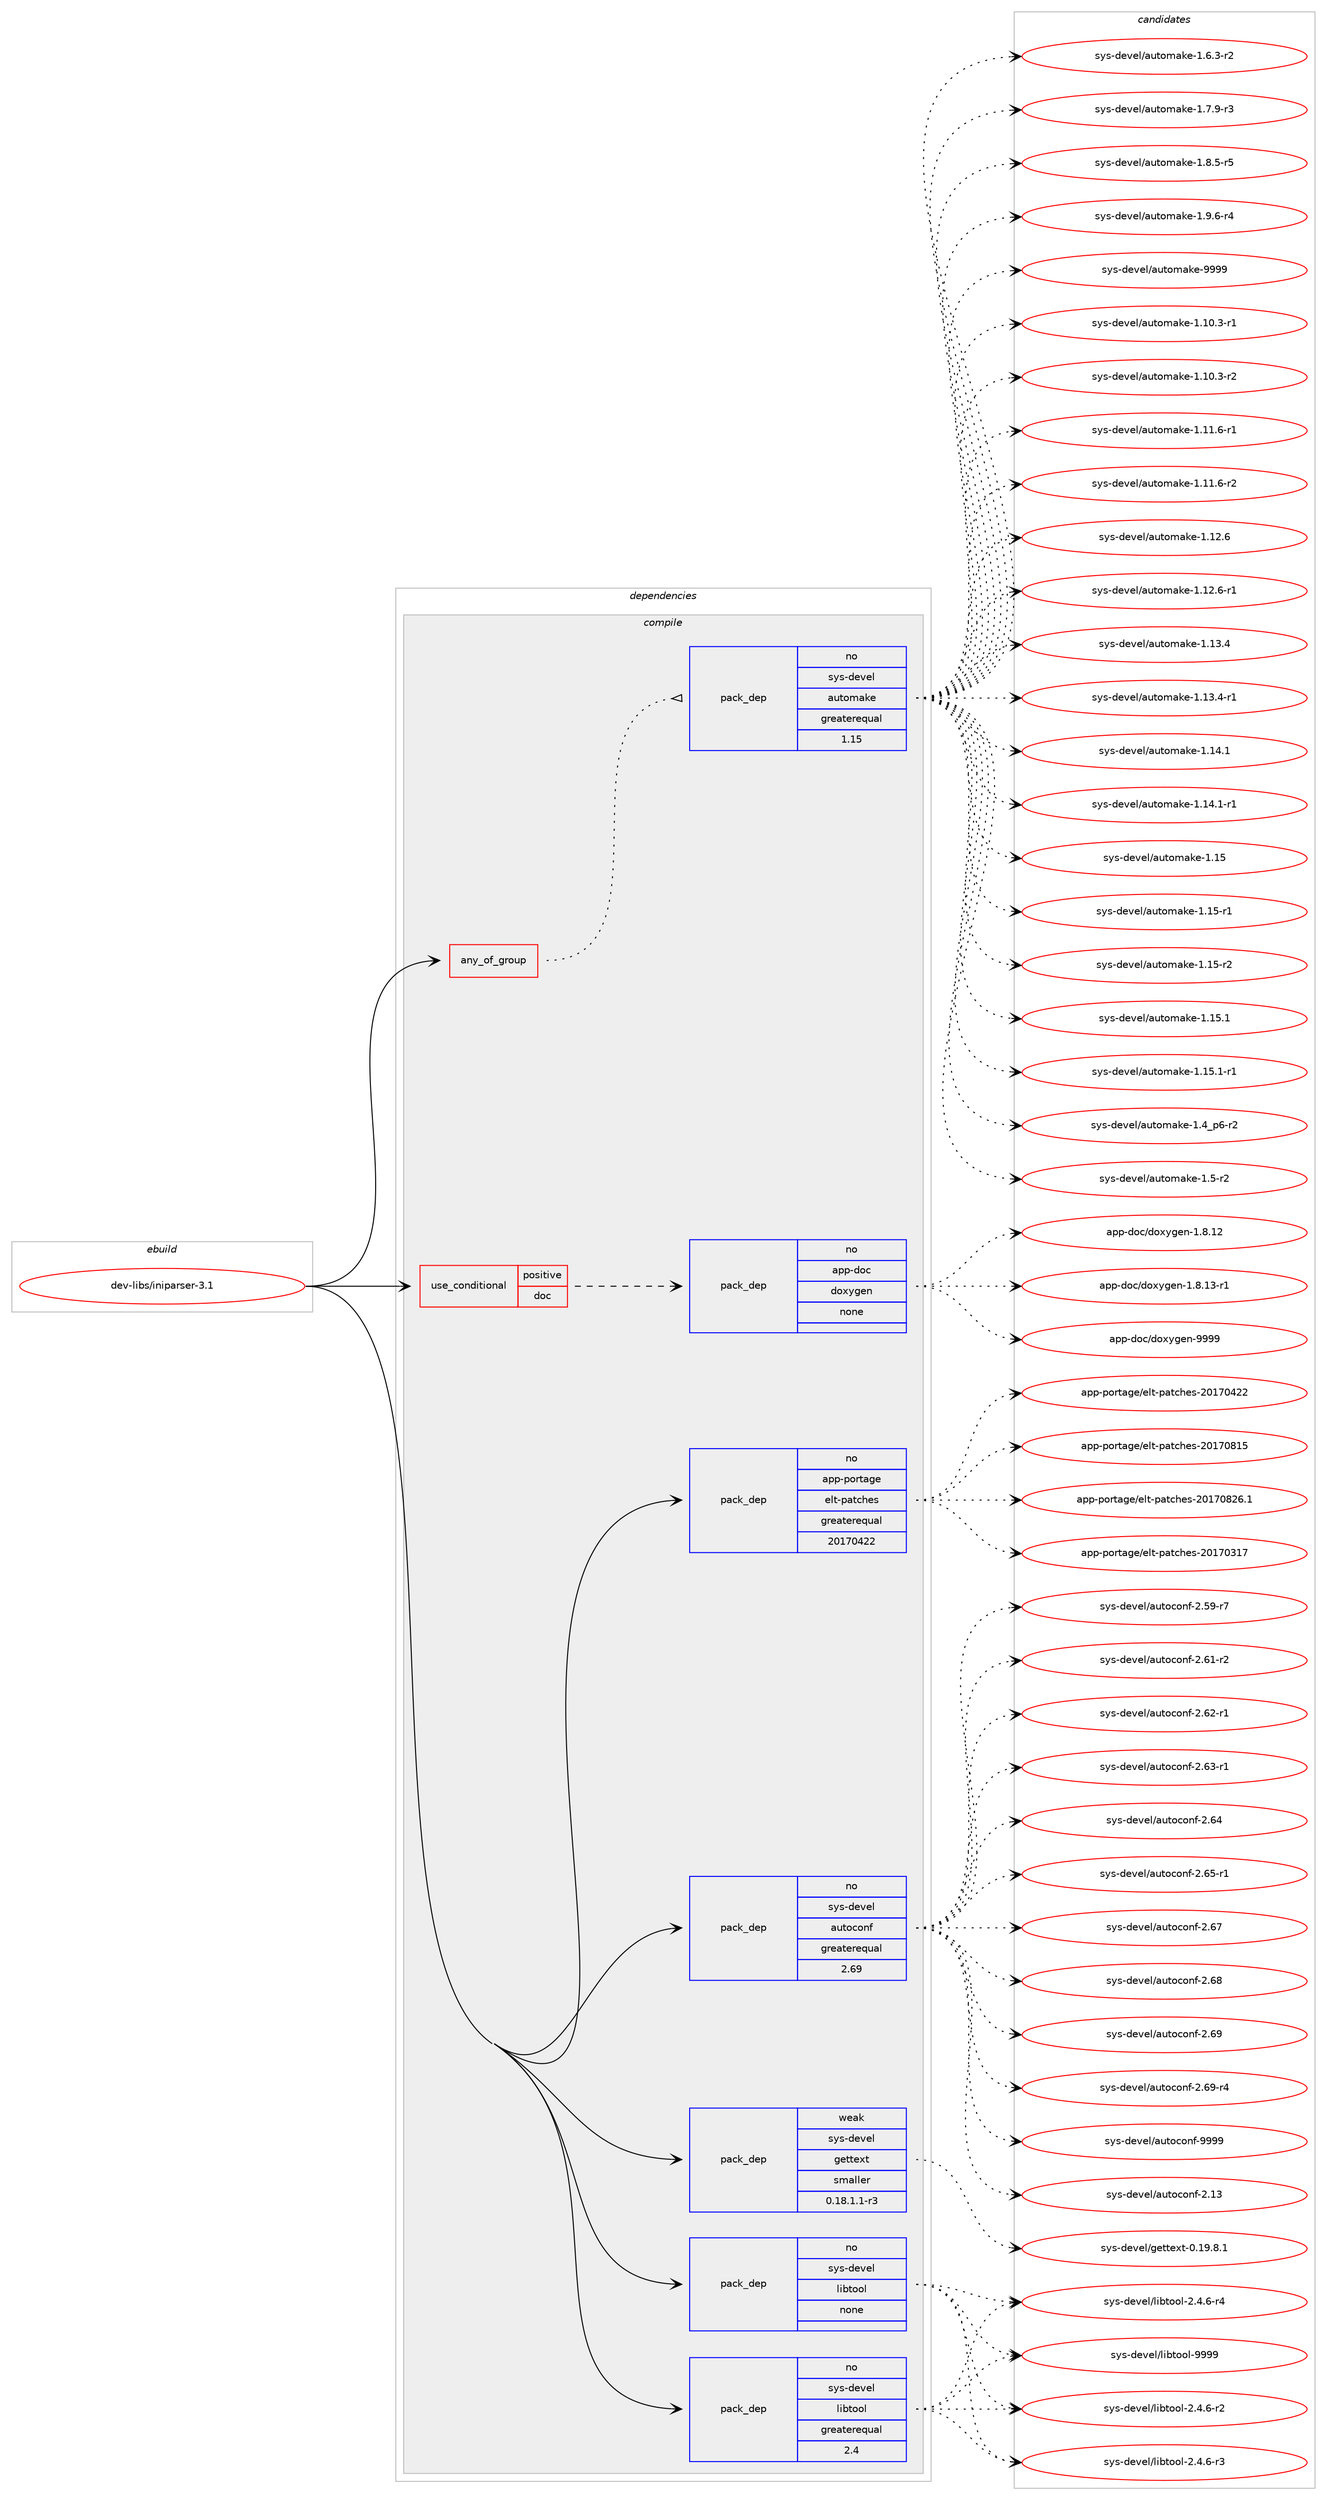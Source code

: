 digraph prolog {

# *************
# Graph options
# *************

newrank=true;
concentrate=true;
compound=true;
graph [rankdir=LR,fontname=Helvetica,fontsize=10,ranksep=1.5];#, ranksep=2.5, nodesep=0.2];
edge  [arrowhead=vee];
node  [fontname=Helvetica,fontsize=10];

# **********
# The ebuild
# **********

subgraph cluster_leftcol {
color=gray;
rank=same;
label=<<i>ebuild</i>>;
id [label="dev-libs/iniparser-3.1", color=red, width=4, href="../dev-libs/iniparser-3.1.svg"];
}

# ****************
# The dependencies
# ****************

subgraph cluster_midcol {
color=gray;
label=<<i>dependencies</i>>;
subgraph cluster_compile {
fillcolor="#eeeeee";
style=filled;
label=<<i>compile</i>>;
subgraph any3266 {
dependency113528 [label=<<TABLE BORDER="0" CELLBORDER="1" CELLSPACING="0" CELLPADDING="4"><TR><TD CELLPADDING="10">any_of_group</TD></TR></TABLE>>, shape=none, color=red];subgraph pack85599 {
dependency113529 [label=<<TABLE BORDER="0" CELLBORDER="1" CELLSPACING="0" CELLPADDING="4" WIDTH="220"><TR><TD ROWSPAN="6" CELLPADDING="30">pack_dep</TD></TR><TR><TD WIDTH="110">no</TD></TR><TR><TD>sys-devel</TD></TR><TR><TD>automake</TD></TR><TR><TD>greaterequal</TD></TR><TR><TD>1.15</TD></TR></TABLE>>, shape=none, color=blue];
}
dependency113528:e -> dependency113529:w [weight=20,style="dotted",arrowhead="oinv"];
}
id:e -> dependency113528:w [weight=20,style="solid",arrowhead="vee"];
subgraph cond24633 {
dependency113530 [label=<<TABLE BORDER="0" CELLBORDER="1" CELLSPACING="0" CELLPADDING="4"><TR><TD ROWSPAN="3" CELLPADDING="10">use_conditional</TD></TR><TR><TD>positive</TD></TR><TR><TD>doc</TD></TR></TABLE>>, shape=none, color=red];
subgraph pack85600 {
dependency113531 [label=<<TABLE BORDER="0" CELLBORDER="1" CELLSPACING="0" CELLPADDING="4" WIDTH="220"><TR><TD ROWSPAN="6" CELLPADDING="30">pack_dep</TD></TR><TR><TD WIDTH="110">no</TD></TR><TR><TD>app-doc</TD></TR><TR><TD>doxygen</TD></TR><TR><TD>none</TD></TR><TR><TD></TD></TR></TABLE>>, shape=none, color=blue];
}
dependency113530:e -> dependency113531:w [weight=20,style="dashed",arrowhead="vee"];
}
id:e -> dependency113530:w [weight=20,style="solid",arrowhead="vee"];
subgraph pack85601 {
dependency113532 [label=<<TABLE BORDER="0" CELLBORDER="1" CELLSPACING="0" CELLPADDING="4" WIDTH="220"><TR><TD ROWSPAN="6" CELLPADDING="30">pack_dep</TD></TR><TR><TD WIDTH="110">no</TD></TR><TR><TD>app-portage</TD></TR><TR><TD>elt-patches</TD></TR><TR><TD>greaterequal</TD></TR><TR><TD>20170422</TD></TR></TABLE>>, shape=none, color=blue];
}
id:e -> dependency113532:w [weight=20,style="solid",arrowhead="vee"];
subgraph pack85602 {
dependency113533 [label=<<TABLE BORDER="0" CELLBORDER="1" CELLSPACING="0" CELLPADDING="4" WIDTH="220"><TR><TD ROWSPAN="6" CELLPADDING="30">pack_dep</TD></TR><TR><TD WIDTH="110">no</TD></TR><TR><TD>sys-devel</TD></TR><TR><TD>autoconf</TD></TR><TR><TD>greaterequal</TD></TR><TR><TD>2.69</TD></TR></TABLE>>, shape=none, color=blue];
}
id:e -> dependency113533:w [weight=20,style="solid",arrowhead="vee"];
subgraph pack85603 {
dependency113534 [label=<<TABLE BORDER="0" CELLBORDER="1" CELLSPACING="0" CELLPADDING="4" WIDTH="220"><TR><TD ROWSPAN="6" CELLPADDING="30">pack_dep</TD></TR><TR><TD WIDTH="110">no</TD></TR><TR><TD>sys-devel</TD></TR><TR><TD>libtool</TD></TR><TR><TD>greaterequal</TD></TR><TR><TD>2.4</TD></TR></TABLE>>, shape=none, color=blue];
}
id:e -> dependency113534:w [weight=20,style="solid",arrowhead="vee"];
subgraph pack85604 {
dependency113535 [label=<<TABLE BORDER="0" CELLBORDER="1" CELLSPACING="0" CELLPADDING="4" WIDTH="220"><TR><TD ROWSPAN="6" CELLPADDING="30">pack_dep</TD></TR><TR><TD WIDTH="110">no</TD></TR><TR><TD>sys-devel</TD></TR><TR><TD>libtool</TD></TR><TR><TD>none</TD></TR><TR><TD></TD></TR></TABLE>>, shape=none, color=blue];
}
id:e -> dependency113535:w [weight=20,style="solid",arrowhead="vee"];
subgraph pack85605 {
dependency113536 [label=<<TABLE BORDER="0" CELLBORDER="1" CELLSPACING="0" CELLPADDING="4" WIDTH="220"><TR><TD ROWSPAN="6" CELLPADDING="30">pack_dep</TD></TR><TR><TD WIDTH="110">weak</TD></TR><TR><TD>sys-devel</TD></TR><TR><TD>gettext</TD></TR><TR><TD>smaller</TD></TR><TR><TD>0.18.1.1-r3</TD></TR></TABLE>>, shape=none, color=blue];
}
id:e -> dependency113536:w [weight=20,style="solid",arrowhead="vee"];
}
subgraph cluster_compileandrun {
fillcolor="#eeeeee";
style=filled;
label=<<i>compile and run</i>>;
}
subgraph cluster_run {
fillcolor="#eeeeee";
style=filled;
label=<<i>run</i>>;
}
}

# **************
# The candidates
# **************

subgraph cluster_choices {
rank=same;
color=gray;
label=<<i>candidates</i>>;

subgraph choice85599 {
color=black;
nodesep=1;
choice11512111545100101118101108479711711611110997107101454946494846514511449 [label="sys-devel/automake-1.10.3-r1", color=red, width=4,href="../sys-devel/automake-1.10.3-r1.svg"];
choice11512111545100101118101108479711711611110997107101454946494846514511450 [label="sys-devel/automake-1.10.3-r2", color=red, width=4,href="../sys-devel/automake-1.10.3-r2.svg"];
choice11512111545100101118101108479711711611110997107101454946494946544511449 [label="sys-devel/automake-1.11.6-r1", color=red, width=4,href="../sys-devel/automake-1.11.6-r1.svg"];
choice11512111545100101118101108479711711611110997107101454946494946544511450 [label="sys-devel/automake-1.11.6-r2", color=red, width=4,href="../sys-devel/automake-1.11.6-r2.svg"];
choice1151211154510010111810110847971171161111099710710145494649504654 [label="sys-devel/automake-1.12.6", color=red, width=4,href="../sys-devel/automake-1.12.6.svg"];
choice11512111545100101118101108479711711611110997107101454946495046544511449 [label="sys-devel/automake-1.12.6-r1", color=red, width=4,href="../sys-devel/automake-1.12.6-r1.svg"];
choice1151211154510010111810110847971171161111099710710145494649514652 [label="sys-devel/automake-1.13.4", color=red, width=4,href="../sys-devel/automake-1.13.4.svg"];
choice11512111545100101118101108479711711611110997107101454946495146524511449 [label="sys-devel/automake-1.13.4-r1", color=red, width=4,href="../sys-devel/automake-1.13.4-r1.svg"];
choice1151211154510010111810110847971171161111099710710145494649524649 [label="sys-devel/automake-1.14.1", color=red, width=4,href="../sys-devel/automake-1.14.1.svg"];
choice11512111545100101118101108479711711611110997107101454946495246494511449 [label="sys-devel/automake-1.14.1-r1", color=red, width=4,href="../sys-devel/automake-1.14.1-r1.svg"];
choice115121115451001011181011084797117116111109971071014549464953 [label="sys-devel/automake-1.15", color=red, width=4,href="../sys-devel/automake-1.15.svg"];
choice1151211154510010111810110847971171161111099710710145494649534511449 [label="sys-devel/automake-1.15-r1", color=red, width=4,href="../sys-devel/automake-1.15-r1.svg"];
choice1151211154510010111810110847971171161111099710710145494649534511450 [label="sys-devel/automake-1.15-r2", color=red, width=4,href="../sys-devel/automake-1.15-r2.svg"];
choice1151211154510010111810110847971171161111099710710145494649534649 [label="sys-devel/automake-1.15.1", color=red, width=4,href="../sys-devel/automake-1.15.1.svg"];
choice11512111545100101118101108479711711611110997107101454946495346494511449 [label="sys-devel/automake-1.15.1-r1", color=red, width=4,href="../sys-devel/automake-1.15.1-r1.svg"];
choice115121115451001011181011084797117116111109971071014549465295112544511450 [label="sys-devel/automake-1.4_p6-r2", color=red, width=4,href="../sys-devel/automake-1.4_p6-r2.svg"];
choice11512111545100101118101108479711711611110997107101454946534511450 [label="sys-devel/automake-1.5-r2", color=red, width=4,href="../sys-devel/automake-1.5-r2.svg"];
choice115121115451001011181011084797117116111109971071014549465446514511450 [label="sys-devel/automake-1.6.3-r2", color=red, width=4,href="../sys-devel/automake-1.6.3-r2.svg"];
choice115121115451001011181011084797117116111109971071014549465546574511451 [label="sys-devel/automake-1.7.9-r3", color=red, width=4,href="../sys-devel/automake-1.7.9-r3.svg"];
choice115121115451001011181011084797117116111109971071014549465646534511453 [label="sys-devel/automake-1.8.5-r5", color=red, width=4,href="../sys-devel/automake-1.8.5-r5.svg"];
choice115121115451001011181011084797117116111109971071014549465746544511452 [label="sys-devel/automake-1.9.6-r4", color=red, width=4,href="../sys-devel/automake-1.9.6-r4.svg"];
choice115121115451001011181011084797117116111109971071014557575757 [label="sys-devel/automake-9999", color=red, width=4,href="../sys-devel/automake-9999.svg"];
dependency113529:e -> choice11512111545100101118101108479711711611110997107101454946494846514511449:w [style=dotted,weight="100"];
dependency113529:e -> choice11512111545100101118101108479711711611110997107101454946494846514511450:w [style=dotted,weight="100"];
dependency113529:e -> choice11512111545100101118101108479711711611110997107101454946494946544511449:w [style=dotted,weight="100"];
dependency113529:e -> choice11512111545100101118101108479711711611110997107101454946494946544511450:w [style=dotted,weight="100"];
dependency113529:e -> choice1151211154510010111810110847971171161111099710710145494649504654:w [style=dotted,weight="100"];
dependency113529:e -> choice11512111545100101118101108479711711611110997107101454946495046544511449:w [style=dotted,weight="100"];
dependency113529:e -> choice1151211154510010111810110847971171161111099710710145494649514652:w [style=dotted,weight="100"];
dependency113529:e -> choice11512111545100101118101108479711711611110997107101454946495146524511449:w [style=dotted,weight="100"];
dependency113529:e -> choice1151211154510010111810110847971171161111099710710145494649524649:w [style=dotted,weight="100"];
dependency113529:e -> choice11512111545100101118101108479711711611110997107101454946495246494511449:w [style=dotted,weight="100"];
dependency113529:e -> choice115121115451001011181011084797117116111109971071014549464953:w [style=dotted,weight="100"];
dependency113529:e -> choice1151211154510010111810110847971171161111099710710145494649534511449:w [style=dotted,weight="100"];
dependency113529:e -> choice1151211154510010111810110847971171161111099710710145494649534511450:w [style=dotted,weight="100"];
dependency113529:e -> choice1151211154510010111810110847971171161111099710710145494649534649:w [style=dotted,weight="100"];
dependency113529:e -> choice11512111545100101118101108479711711611110997107101454946495346494511449:w [style=dotted,weight="100"];
dependency113529:e -> choice115121115451001011181011084797117116111109971071014549465295112544511450:w [style=dotted,weight="100"];
dependency113529:e -> choice11512111545100101118101108479711711611110997107101454946534511450:w [style=dotted,weight="100"];
dependency113529:e -> choice115121115451001011181011084797117116111109971071014549465446514511450:w [style=dotted,weight="100"];
dependency113529:e -> choice115121115451001011181011084797117116111109971071014549465546574511451:w [style=dotted,weight="100"];
dependency113529:e -> choice115121115451001011181011084797117116111109971071014549465646534511453:w [style=dotted,weight="100"];
dependency113529:e -> choice115121115451001011181011084797117116111109971071014549465746544511452:w [style=dotted,weight="100"];
dependency113529:e -> choice115121115451001011181011084797117116111109971071014557575757:w [style=dotted,weight="100"];
}
subgraph choice85600 {
color=black;
nodesep=1;
choice9711211245100111994710011112012110310111045494656464950 [label="app-doc/doxygen-1.8.12", color=red, width=4,href="../app-doc/doxygen-1.8.12.svg"];
choice97112112451001119947100111120121103101110454946564649514511449 [label="app-doc/doxygen-1.8.13-r1", color=red, width=4,href="../app-doc/doxygen-1.8.13-r1.svg"];
choice971121124510011199471001111201211031011104557575757 [label="app-doc/doxygen-9999", color=red, width=4,href="../app-doc/doxygen-9999.svg"];
dependency113531:e -> choice9711211245100111994710011112012110310111045494656464950:w [style=dotted,weight="100"];
dependency113531:e -> choice97112112451001119947100111120121103101110454946564649514511449:w [style=dotted,weight="100"];
dependency113531:e -> choice971121124510011199471001111201211031011104557575757:w [style=dotted,weight="100"];
}
subgraph choice85601 {
color=black;
nodesep=1;
choice97112112451121111141169710310147101108116451129711699104101115455048495548514955 [label="app-portage/elt-patches-20170317", color=red, width=4,href="../app-portage/elt-patches-20170317.svg"];
choice97112112451121111141169710310147101108116451129711699104101115455048495548525050 [label="app-portage/elt-patches-20170422", color=red, width=4,href="../app-portage/elt-patches-20170422.svg"];
choice97112112451121111141169710310147101108116451129711699104101115455048495548564953 [label="app-portage/elt-patches-20170815", color=red, width=4,href="../app-portage/elt-patches-20170815.svg"];
choice971121124511211111411697103101471011081164511297116991041011154550484955485650544649 [label="app-portage/elt-patches-20170826.1", color=red, width=4,href="../app-portage/elt-patches-20170826.1.svg"];
dependency113532:e -> choice97112112451121111141169710310147101108116451129711699104101115455048495548514955:w [style=dotted,weight="100"];
dependency113532:e -> choice97112112451121111141169710310147101108116451129711699104101115455048495548525050:w [style=dotted,weight="100"];
dependency113532:e -> choice97112112451121111141169710310147101108116451129711699104101115455048495548564953:w [style=dotted,weight="100"];
dependency113532:e -> choice971121124511211111411697103101471011081164511297116991041011154550484955485650544649:w [style=dotted,weight="100"];
}
subgraph choice85602 {
color=black;
nodesep=1;
choice115121115451001011181011084797117116111991111101024550464951 [label="sys-devel/autoconf-2.13", color=red, width=4,href="../sys-devel/autoconf-2.13.svg"];
choice1151211154510010111810110847971171161119911111010245504653574511455 [label="sys-devel/autoconf-2.59-r7", color=red, width=4,href="../sys-devel/autoconf-2.59-r7.svg"];
choice1151211154510010111810110847971171161119911111010245504654494511450 [label="sys-devel/autoconf-2.61-r2", color=red, width=4,href="../sys-devel/autoconf-2.61-r2.svg"];
choice1151211154510010111810110847971171161119911111010245504654504511449 [label="sys-devel/autoconf-2.62-r1", color=red, width=4,href="../sys-devel/autoconf-2.62-r1.svg"];
choice1151211154510010111810110847971171161119911111010245504654514511449 [label="sys-devel/autoconf-2.63-r1", color=red, width=4,href="../sys-devel/autoconf-2.63-r1.svg"];
choice115121115451001011181011084797117116111991111101024550465452 [label="sys-devel/autoconf-2.64", color=red, width=4,href="../sys-devel/autoconf-2.64.svg"];
choice1151211154510010111810110847971171161119911111010245504654534511449 [label="sys-devel/autoconf-2.65-r1", color=red, width=4,href="../sys-devel/autoconf-2.65-r1.svg"];
choice115121115451001011181011084797117116111991111101024550465455 [label="sys-devel/autoconf-2.67", color=red, width=4,href="../sys-devel/autoconf-2.67.svg"];
choice115121115451001011181011084797117116111991111101024550465456 [label="sys-devel/autoconf-2.68", color=red, width=4,href="../sys-devel/autoconf-2.68.svg"];
choice115121115451001011181011084797117116111991111101024550465457 [label="sys-devel/autoconf-2.69", color=red, width=4,href="../sys-devel/autoconf-2.69.svg"];
choice1151211154510010111810110847971171161119911111010245504654574511452 [label="sys-devel/autoconf-2.69-r4", color=red, width=4,href="../sys-devel/autoconf-2.69-r4.svg"];
choice115121115451001011181011084797117116111991111101024557575757 [label="sys-devel/autoconf-9999", color=red, width=4,href="../sys-devel/autoconf-9999.svg"];
dependency113533:e -> choice115121115451001011181011084797117116111991111101024550464951:w [style=dotted,weight="100"];
dependency113533:e -> choice1151211154510010111810110847971171161119911111010245504653574511455:w [style=dotted,weight="100"];
dependency113533:e -> choice1151211154510010111810110847971171161119911111010245504654494511450:w [style=dotted,weight="100"];
dependency113533:e -> choice1151211154510010111810110847971171161119911111010245504654504511449:w [style=dotted,weight="100"];
dependency113533:e -> choice1151211154510010111810110847971171161119911111010245504654514511449:w [style=dotted,weight="100"];
dependency113533:e -> choice115121115451001011181011084797117116111991111101024550465452:w [style=dotted,weight="100"];
dependency113533:e -> choice1151211154510010111810110847971171161119911111010245504654534511449:w [style=dotted,weight="100"];
dependency113533:e -> choice115121115451001011181011084797117116111991111101024550465455:w [style=dotted,weight="100"];
dependency113533:e -> choice115121115451001011181011084797117116111991111101024550465456:w [style=dotted,weight="100"];
dependency113533:e -> choice115121115451001011181011084797117116111991111101024550465457:w [style=dotted,weight="100"];
dependency113533:e -> choice1151211154510010111810110847971171161119911111010245504654574511452:w [style=dotted,weight="100"];
dependency113533:e -> choice115121115451001011181011084797117116111991111101024557575757:w [style=dotted,weight="100"];
}
subgraph choice85603 {
color=black;
nodesep=1;
choice1151211154510010111810110847108105981161111111084550465246544511450 [label="sys-devel/libtool-2.4.6-r2", color=red, width=4,href="../sys-devel/libtool-2.4.6-r2.svg"];
choice1151211154510010111810110847108105981161111111084550465246544511451 [label="sys-devel/libtool-2.4.6-r3", color=red, width=4,href="../sys-devel/libtool-2.4.6-r3.svg"];
choice1151211154510010111810110847108105981161111111084550465246544511452 [label="sys-devel/libtool-2.4.6-r4", color=red, width=4,href="../sys-devel/libtool-2.4.6-r4.svg"];
choice1151211154510010111810110847108105981161111111084557575757 [label="sys-devel/libtool-9999", color=red, width=4,href="../sys-devel/libtool-9999.svg"];
dependency113534:e -> choice1151211154510010111810110847108105981161111111084550465246544511450:w [style=dotted,weight="100"];
dependency113534:e -> choice1151211154510010111810110847108105981161111111084550465246544511451:w [style=dotted,weight="100"];
dependency113534:e -> choice1151211154510010111810110847108105981161111111084550465246544511452:w [style=dotted,weight="100"];
dependency113534:e -> choice1151211154510010111810110847108105981161111111084557575757:w [style=dotted,weight="100"];
}
subgraph choice85604 {
color=black;
nodesep=1;
choice1151211154510010111810110847108105981161111111084550465246544511450 [label="sys-devel/libtool-2.4.6-r2", color=red, width=4,href="../sys-devel/libtool-2.4.6-r2.svg"];
choice1151211154510010111810110847108105981161111111084550465246544511451 [label="sys-devel/libtool-2.4.6-r3", color=red, width=4,href="../sys-devel/libtool-2.4.6-r3.svg"];
choice1151211154510010111810110847108105981161111111084550465246544511452 [label="sys-devel/libtool-2.4.6-r4", color=red, width=4,href="../sys-devel/libtool-2.4.6-r4.svg"];
choice1151211154510010111810110847108105981161111111084557575757 [label="sys-devel/libtool-9999", color=red, width=4,href="../sys-devel/libtool-9999.svg"];
dependency113535:e -> choice1151211154510010111810110847108105981161111111084550465246544511450:w [style=dotted,weight="100"];
dependency113535:e -> choice1151211154510010111810110847108105981161111111084550465246544511451:w [style=dotted,weight="100"];
dependency113535:e -> choice1151211154510010111810110847108105981161111111084550465246544511452:w [style=dotted,weight="100"];
dependency113535:e -> choice1151211154510010111810110847108105981161111111084557575757:w [style=dotted,weight="100"];
}
subgraph choice85605 {
color=black;
nodesep=1;
choice1151211154510010111810110847103101116116101120116454846495746564649 [label="sys-devel/gettext-0.19.8.1", color=red, width=4,href="../sys-devel/gettext-0.19.8.1.svg"];
dependency113536:e -> choice1151211154510010111810110847103101116116101120116454846495746564649:w [style=dotted,weight="100"];
}
}

}
